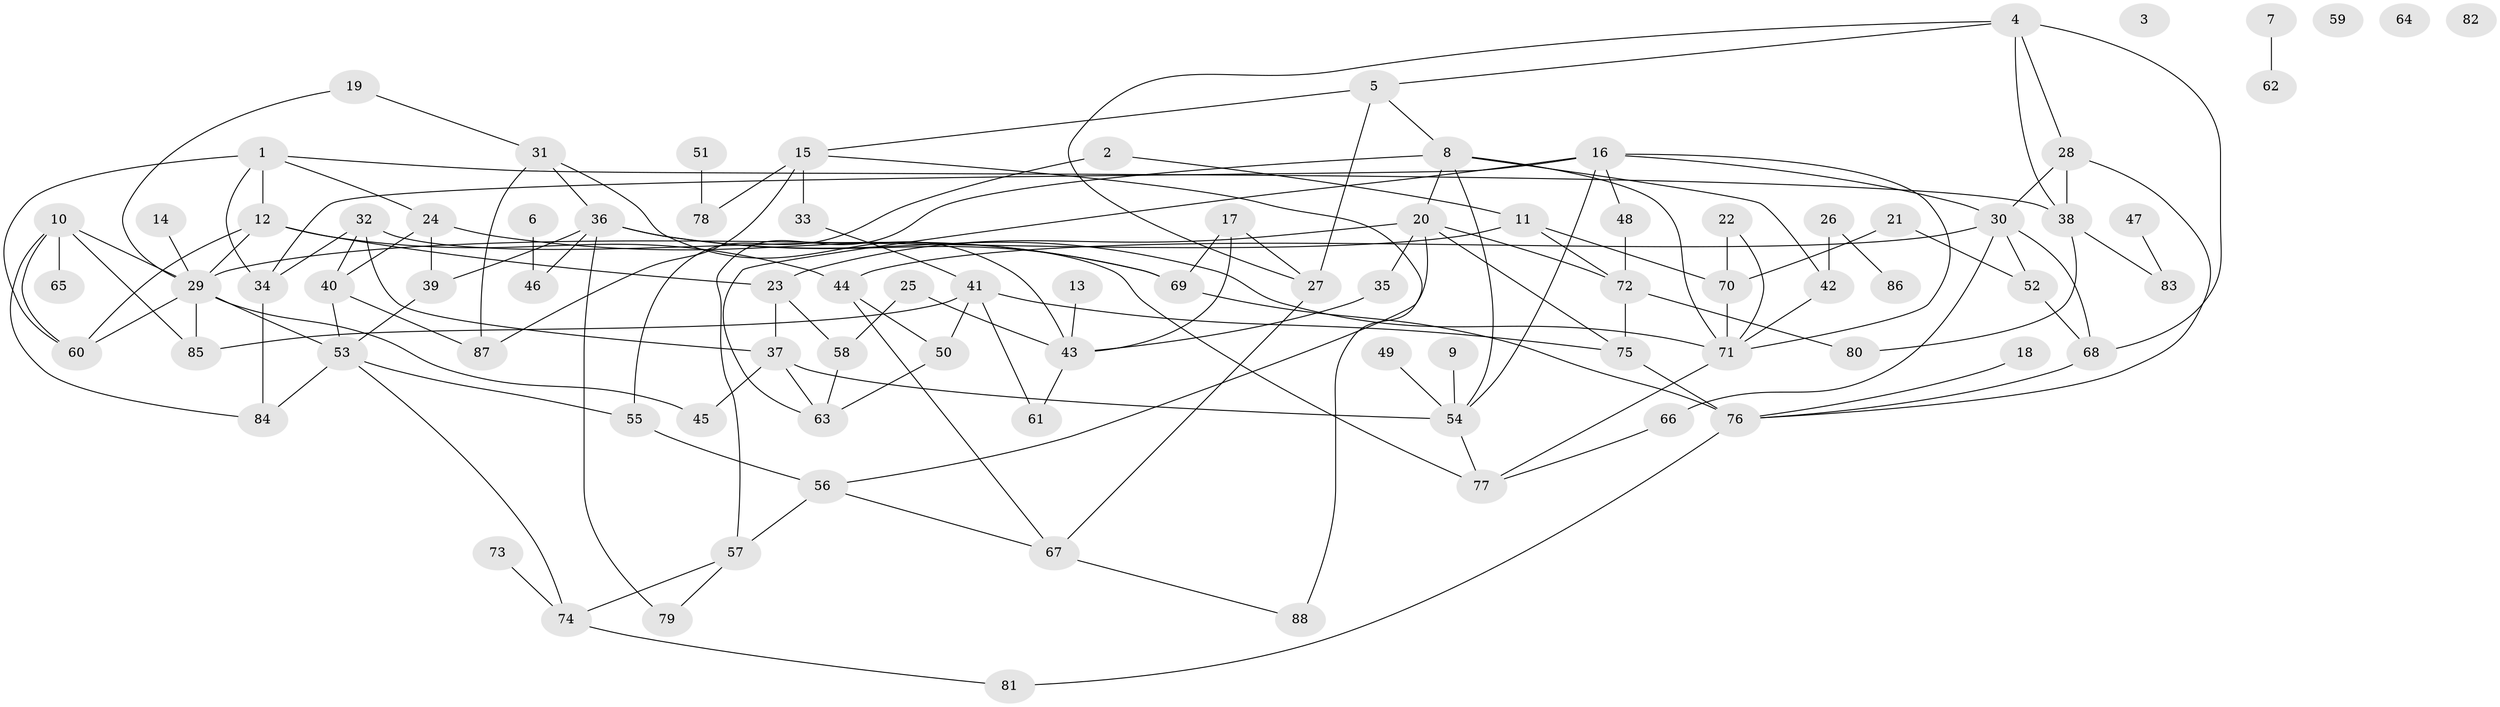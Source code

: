 // coarse degree distribution, {11: 0.045454545454545456, 10: 0.022727272727272728, 0: 0.09090909090909091, 7: 0.045454545454545456, 1: 0.20454545454545456, 4: 0.11363636363636363, 5: 0.1590909090909091, 14: 0.022727272727272728, 3: 0.09090909090909091, 13: 0.022727272727272728, 2: 0.13636363636363635, 6: 0.022727272727272728, 9: 0.022727272727272728}
// Generated by graph-tools (version 1.1) at 2025/16/03/04/25 18:16:39]
// undirected, 88 vertices, 142 edges
graph export_dot {
graph [start="1"]
  node [color=gray90,style=filled];
  1;
  2;
  3;
  4;
  5;
  6;
  7;
  8;
  9;
  10;
  11;
  12;
  13;
  14;
  15;
  16;
  17;
  18;
  19;
  20;
  21;
  22;
  23;
  24;
  25;
  26;
  27;
  28;
  29;
  30;
  31;
  32;
  33;
  34;
  35;
  36;
  37;
  38;
  39;
  40;
  41;
  42;
  43;
  44;
  45;
  46;
  47;
  48;
  49;
  50;
  51;
  52;
  53;
  54;
  55;
  56;
  57;
  58;
  59;
  60;
  61;
  62;
  63;
  64;
  65;
  66;
  67;
  68;
  69;
  70;
  71;
  72;
  73;
  74;
  75;
  76;
  77;
  78;
  79;
  80;
  81;
  82;
  83;
  84;
  85;
  86;
  87;
  88;
  1 -- 12;
  1 -- 24;
  1 -- 34;
  1 -- 38;
  1 -- 60;
  2 -- 11;
  2 -- 55;
  4 -- 5;
  4 -- 27;
  4 -- 28;
  4 -- 38;
  4 -- 68;
  5 -- 8;
  5 -- 15;
  5 -- 27;
  6 -- 46;
  7 -- 62;
  8 -- 20;
  8 -- 42;
  8 -- 54;
  8 -- 57;
  8 -- 71;
  9 -- 54;
  10 -- 29;
  10 -- 60;
  10 -- 65;
  10 -- 84;
  10 -- 85;
  11 -- 29;
  11 -- 70;
  11 -- 72;
  12 -- 23;
  12 -- 29;
  12 -- 44;
  12 -- 60;
  13 -- 43;
  14 -- 29;
  15 -- 33;
  15 -- 78;
  15 -- 87;
  15 -- 88;
  16 -- 30;
  16 -- 34;
  16 -- 48;
  16 -- 54;
  16 -- 63;
  16 -- 71;
  17 -- 27;
  17 -- 43;
  17 -- 69;
  18 -- 76;
  19 -- 29;
  19 -- 31;
  20 -- 23;
  20 -- 35;
  20 -- 56;
  20 -- 72;
  20 -- 75;
  21 -- 52;
  21 -- 70;
  22 -- 70;
  22 -- 71;
  23 -- 37;
  23 -- 58;
  24 -- 39;
  24 -- 40;
  24 -- 69;
  25 -- 43;
  25 -- 58;
  26 -- 42;
  26 -- 86;
  27 -- 67;
  28 -- 30;
  28 -- 38;
  28 -- 76;
  29 -- 45;
  29 -- 53;
  29 -- 60;
  29 -- 85;
  30 -- 44;
  30 -- 52;
  30 -- 66;
  30 -- 68;
  31 -- 36;
  31 -- 43;
  31 -- 87;
  32 -- 34;
  32 -- 37;
  32 -- 40;
  32 -- 77;
  33 -- 41;
  34 -- 84;
  35 -- 43;
  36 -- 39;
  36 -- 46;
  36 -- 69;
  36 -- 71;
  36 -- 79;
  37 -- 45;
  37 -- 54;
  37 -- 63;
  38 -- 80;
  38 -- 83;
  39 -- 53;
  40 -- 53;
  40 -- 87;
  41 -- 50;
  41 -- 61;
  41 -- 75;
  41 -- 85;
  42 -- 71;
  43 -- 61;
  44 -- 50;
  44 -- 67;
  47 -- 83;
  48 -- 72;
  49 -- 54;
  50 -- 63;
  51 -- 78;
  52 -- 68;
  53 -- 55;
  53 -- 74;
  53 -- 84;
  54 -- 77;
  55 -- 56;
  56 -- 57;
  56 -- 67;
  57 -- 74;
  57 -- 79;
  58 -- 63;
  66 -- 77;
  67 -- 88;
  68 -- 76;
  69 -- 76;
  70 -- 71;
  71 -- 77;
  72 -- 75;
  72 -- 80;
  73 -- 74;
  74 -- 81;
  75 -- 76;
  76 -- 81;
}
